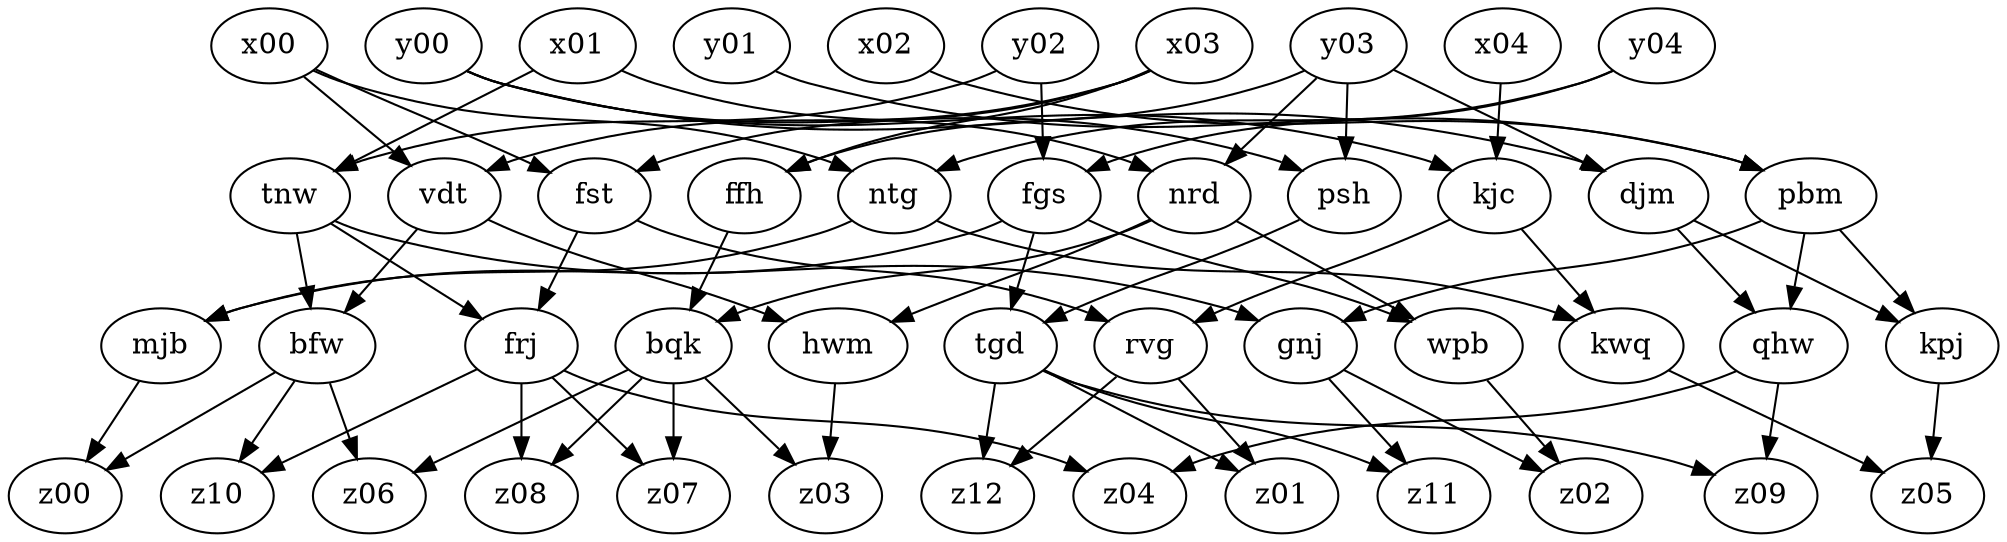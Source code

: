 strict digraph s {

ordering = "in";
subgraph { ordering="in";
rank=same; x00 -> y00 -> x01 -> y01 -> x02 -> y02 -> x03 -> y03 -> x04 -> y04 [style="invis"];
    // x00 -> x01 -> x02 -> x03 -> x04 [ style="invis" ];
};
subgraph { ordering="in"; rank=same; z00; z01; z02; z03; z04; z05; z06 };


node [ x00="x00: 1" ];
node [ x01="x01: 0" ];
node [ x02="x02: 1" ];
node [ x03="x03: 1" ];
node [ x04="x04: 0" ];
node [ y00="y00: 1" ];
node [ y01="y01: 1" ];
node [ y02="y02: 1" ];
node [ y03="y03: 1" ];
node [ y04="y04: 1" ];

{ ntg ; fgs; } -> mjb;
{ y02 ; x01; } -> tnw;
{ kwq ; kpj; } -> z05;
{ x00 ; x03; } -> fst;
{ tgd ; rvg; } -> z01;
{ vdt ; tnw; } -> bfw;
{ bfw ; frj; } -> z10;
{ ffh ; nrd; } -> bqk;
{ y00 ; y03; } -> djm;
{ y03 ; y00; } -> psh;
{ bqk ; frj; } -> z08;
{ tnw ; fst; } -> frj;
{ gnj ; tgd; } -> z11;
{ bfw ; mjb; } -> z00;
{ x03 ; x00; } -> vdt;
{ gnj ; wpb; } -> z02;
{ x04 ; y00; } -> kjc;
{ djm ; pbm; } -> qhw;
{ nrd ; vdt; } -> hwm;
{ kjc ; fst; } -> rvg;
{ y04 ; y02; } -> fgs;
{ y01 ; x02; } -> pbm;
{ ntg ; kjc; } -> kwq;
{ psh ; fgs; } -> tgd;
{ qhw ; tgd; } -> z09;
{ pbm ; djm; } -> kpj;
{ x03 ; y03; } -> ffh;
{ x00 ; y04; } -> ntg;
{ bfw ; bqk; } -> z06;
{ nrd ; fgs; } -> wpb;
{ frj ; qhw; } -> z04;
{ bqk ; frj; } -> z07;
{ y03 ; x01; } -> nrd;
{ hwm ; bqk; } -> z03;
{ tgd ; rvg; } -> z12;
{ tnw ; pbm; } -> gnj;
}
